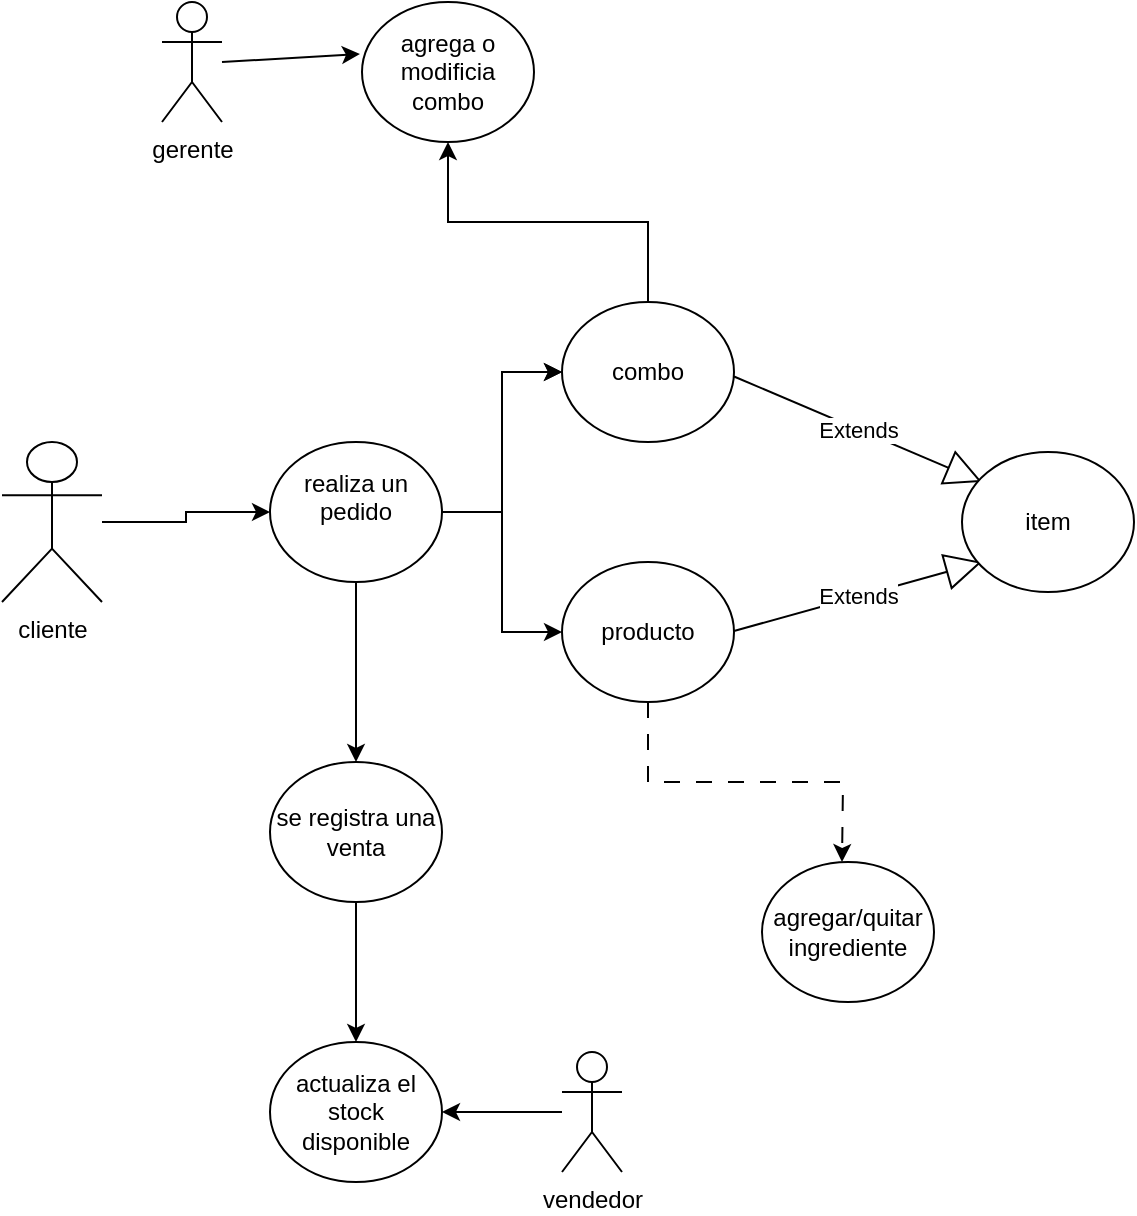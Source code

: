 <mxfile version="27.1.6">
  <diagram name="Página-1" id="fEl0EdWapYMMZy7MPvV6">
    <mxGraphModel dx="872" dy="1608" grid="1" gridSize="10" guides="1" tooltips="1" connect="1" arrows="1" fold="1" page="1" pageScale="1" pageWidth="827" pageHeight="1169" math="0" shadow="0">
      <root>
        <mxCell id="0" />
        <mxCell id="1" parent="0" />
        <mxCell id="kU9Rs-ZYgwPigm9_eBaV-3" style="edgeStyle=orthogonalEdgeStyle;rounded=0;orthogonalLoop=1;jettySize=auto;html=1;entryX=0;entryY=0.5;entryDx=0;entryDy=0;" edge="1" parent="1" source="kU9Rs-ZYgwPigm9_eBaV-1" target="kU9Rs-ZYgwPigm9_eBaV-2">
          <mxGeometry relative="1" as="geometry" />
        </mxCell>
        <mxCell id="kU9Rs-ZYgwPigm9_eBaV-1" value="cliente&lt;div&gt;&lt;br&gt;&lt;/div&gt;" style="shape=umlActor;verticalLabelPosition=bottom;verticalAlign=top;html=1;outlineConnect=0;" vertex="1" parent="1">
          <mxGeometry x="220" y="110" width="50" height="80" as="geometry" />
        </mxCell>
        <mxCell id="kU9Rs-ZYgwPigm9_eBaV-5" value="" style="edgeStyle=orthogonalEdgeStyle;rounded=0;orthogonalLoop=1;jettySize=auto;html=1;" edge="1" parent="1" source="kU9Rs-ZYgwPigm9_eBaV-2" target="kU9Rs-ZYgwPigm9_eBaV-4">
          <mxGeometry relative="1" as="geometry" />
        </mxCell>
        <mxCell id="kU9Rs-ZYgwPigm9_eBaV-6" value="" style="edgeStyle=orthogonalEdgeStyle;rounded=0;orthogonalLoop=1;jettySize=auto;html=1;" edge="1" parent="1" source="kU9Rs-ZYgwPigm9_eBaV-2" target="kU9Rs-ZYgwPigm9_eBaV-4">
          <mxGeometry relative="1" as="geometry" />
        </mxCell>
        <mxCell id="kU9Rs-ZYgwPigm9_eBaV-8" value="" style="edgeStyle=orthogonalEdgeStyle;rounded=0;orthogonalLoop=1;jettySize=auto;html=1;" edge="1" parent="1" source="kU9Rs-ZYgwPigm9_eBaV-2" target="kU9Rs-ZYgwPigm9_eBaV-7">
          <mxGeometry relative="1" as="geometry" />
        </mxCell>
        <mxCell id="kU9Rs-ZYgwPigm9_eBaV-20" style="edgeStyle=orthogonalEdgeStyle;rounded=0;orthogonalLoop=1;jettySize=auto;html=1;" edge="1" parent="1" source="kU9Rs-ZYgwPigm9_eBaV-2">
          <mxGeometry relative="1" as="geometry">
            <mxPoint x="397" y="270" as="targetPoint" />
          </mxGeometry>
        </mxCell>
        <mxCell id="kU9Rs-ZYgwPigm9_eBaV-2" value="realiza un pedido&lt;div&gt;&lt;br&gt;&lt;/div&gt;" style="ellipse;whiteSpace=wrap;html=1;" vertex="1" parent="1">
          <mxGeometry x="354" y="110" width="86" height="70" as="geometry" />
        </mxCell>
        <mxCell id="kU9Rs-ZYgwPigm9_eBaV-35" value="" style="edgeStyle=orthogonalEdgeStyle;rounded=0;orthogonalLoop=1;jettySize=auto;html=1;exitX=0.5;exitY=0;exitDx=0;exitDy=0;" edge="1" parent="1" source="kU9Rs-ZYgwPigm9_eBaV-4" target="kU9Rs-ZYgwPigm9_eBaV-34">
          <mxGeometry relative="1" as="geometry">
            <mxPoint x="560" y="35" as="sourcePoint" />
          </mxGeometry>
        </mxCell>
        <mxCell id="kU9Rs-ZYgwPigm9_eBaV-4" value="&lt;div&gt;combo&lt;/div&gt;" style="ellipse;whiteSpace=wrap;html=1;" vertex="1" parent="1">
          <mxGeometry x="500" y="40" width="86" height="70" as="geometry" />
        </mxCell>
        <mxCell id="kU9Rs-ZYgwPigm9_eBaV-42" style="edgeStyle=orthogonalEdgeStyle;rounded=0;orthogonalLoop=1;jettySize=auto;html=1;exitX=0.5;exitY=1;exitDx=0;exitDy=0;dashed=1;dashPattern=8 8;" edge="1" parent="1" source="kU9Rs-ZYgwPigm9_eBaV-7">
          <mxGeometry relative="1" as="geometry">
            <mxPoint x="640" y="320" as="targetPoint" />
          </mxGeometry>
        </mxCell>
        <mxCell id="kU9Rs-ZYgwPigm9_eBaV-7" value="&lt;div&gt;producto&lt;/div&gt;" style="ellipse;whiteSpace=wrap;html=1;" vertex="1" parent="1">
          <mxGeometry x="500" y="170" width="86" height="70" as="geometry" />
        </mxCell>
        <mxCell id="kU9Rs-ZYgwPigm9_eBaV-16" value="Extends" style="endArrow=block;endSize=16;endFill=0;html=1;rounded=0;" edge="1" parent="1">
          <mxGeometry width="160" relative="1" as="geometry">
            <mxPoint x="586" y="204.5" as="sourcePoint" />
            <mxPoint x="710" y="170" as="targetPoint" />
          </mxGeometry>
        </mxCell>
        <mxCell id="kU9Rs-ZYgwPigm9_eBaV-17" value="Extends" style="endArrow=block;endSize=16;endFill=0;html=1;rounded=0;" edge="1" parent="1">
          <mxGeometry width="160" relative="1" as="geometry">
            <mxPoint x="586" y="77.25" as="sourcePoint" />
            <mxPoint x="710" y="130" as="targetPoint" />
          </mxGeometry>
        </mxCell>
        <mxCell id="kU9Rs-ZYgwPigm9_eBaV-18" value="item" style="ellipse;whiteSpace=wrap;html=1;" vertex="1" parent="1">
          <mxGeometry x="700" y="115" width="86" height="70" as="geometry" />
        </mxCell>
        <mxCell id="kU9Rs-ZYgwPigm9_eBaV-33" value="" style="edgeStyle=orthogonalEdgeStyle;rounded=0;orthogonalLoop=1;jettySize=auto;html=1;" edge="1" parent="1" source="kU9Rs-ZYgwPigm9_eBaV-21" target="kU9Rs-ZYgwPigm9_eBaV-32">
          <mxGeometry relative="1" as="geometry" />
        </mxCell>
        <mxCell id="kU9Rs-ZYgwPigm9_eBaV-21" value="se registra una venta" style="ellipse;whiteSpace=wrap;html=1;" vertex="1" parent="1">
          <mxGeometry x="354" y="270" width="86" height="70" as="geometry" />
        </mxCell>
        <mxCell id="kU9Rs-ZYgwPigm9_eBaV-23" style="edgeStyle=orthogonalEdgeStyle;rounded=0;orthogonalLoop=1;jettySize=auto;html=1;entryX=1;entryY=0.5;entryDx=0;entryDy=0;" edge="1" parent="1" source="kU9Rs-ZYgwPigm9_eBaV-22" target="kU9Rs-ZYgwPigm9_eBaV-32">
          <mxGeometry relative="1" as="geometry" />
        </mxCell>
        <mxCell id="kU9Rs-ZYgwPigm9_eBaV-22" value="vendedor" style="shape=umlActor;verticalLabelPosition=bottom;verticalAlign=top;html=1;outlineConnect=0;" vertex="1" parent="1">
          <mxGeometry x="500" y="415" width="30" height="60" as="geometry" />
        </mxCell>
        <mxCell id="kU9Rs-ZYgwPigm9_eBaV-32" value="actualiza el stock disponible" style="ellipse;whiteSpace=wrap;html=1;" vertex="1" parent="1">
          <mxGeometry x="354" y="410" width="86" height="70" as="geometry" />
        </mxCell>
        <mxCell id="kU9Rs-ZYgwPigm9_eBaV-34" value="agrega o modificia combo" style="ellipse;whiteSpace=wrap;html=1;" vertex="1" parent="1">
          <mxGeometry x="400" y="-110" width="86" height="70" as="geometry" />
        </mxCell>
        <mxCell id="kU9Rs-ZYgwPigm9_eBaV-37" value="gerente" style="shape=umlActor;verticalLabelPosition=bottom;verticalAlign=top;html=1;outlineConnect=0;" vertex="1" parent="1">
          <mxGeometry x="300" y="-110" width="30" height="60" as="geometry" />
        </mxCell>
        <mxCell id="kU9Rs-ZYgwPigm9_eBaV-38" value="" style="endArrow=classic;html=1;rounded=0;entryX=-0.012;entryY=0.371;entryDx=0;entryDy=0;entryPerimeter=0;" edge="1" parent="1" target="kU9Rs-ZYgwPigm9_eBaV-34">
          <mxGeometry width="50" height="50" relative="1" as="geometry">
            <mxPoint x="330" y="-80" as="sourcePoint" />
            <mxPoint x="380" y="-130" as="targetPoint" />
          </mxGeometry>
        </mxCell>
        <mxCell id="kU9Rs-ZYgwPigm9_eBaV-43" value="agregar/quitar ingrediente" style="ellipse;whiteSpace=wrap;html=1;" vertex="1" parent="1">
          <mxGeometry x="600" y="320" width="86" height="70" as="geometry" />
        </mxCell>
      </root>
    </mxGraphModel>
  </diagram>
</mxfile>
